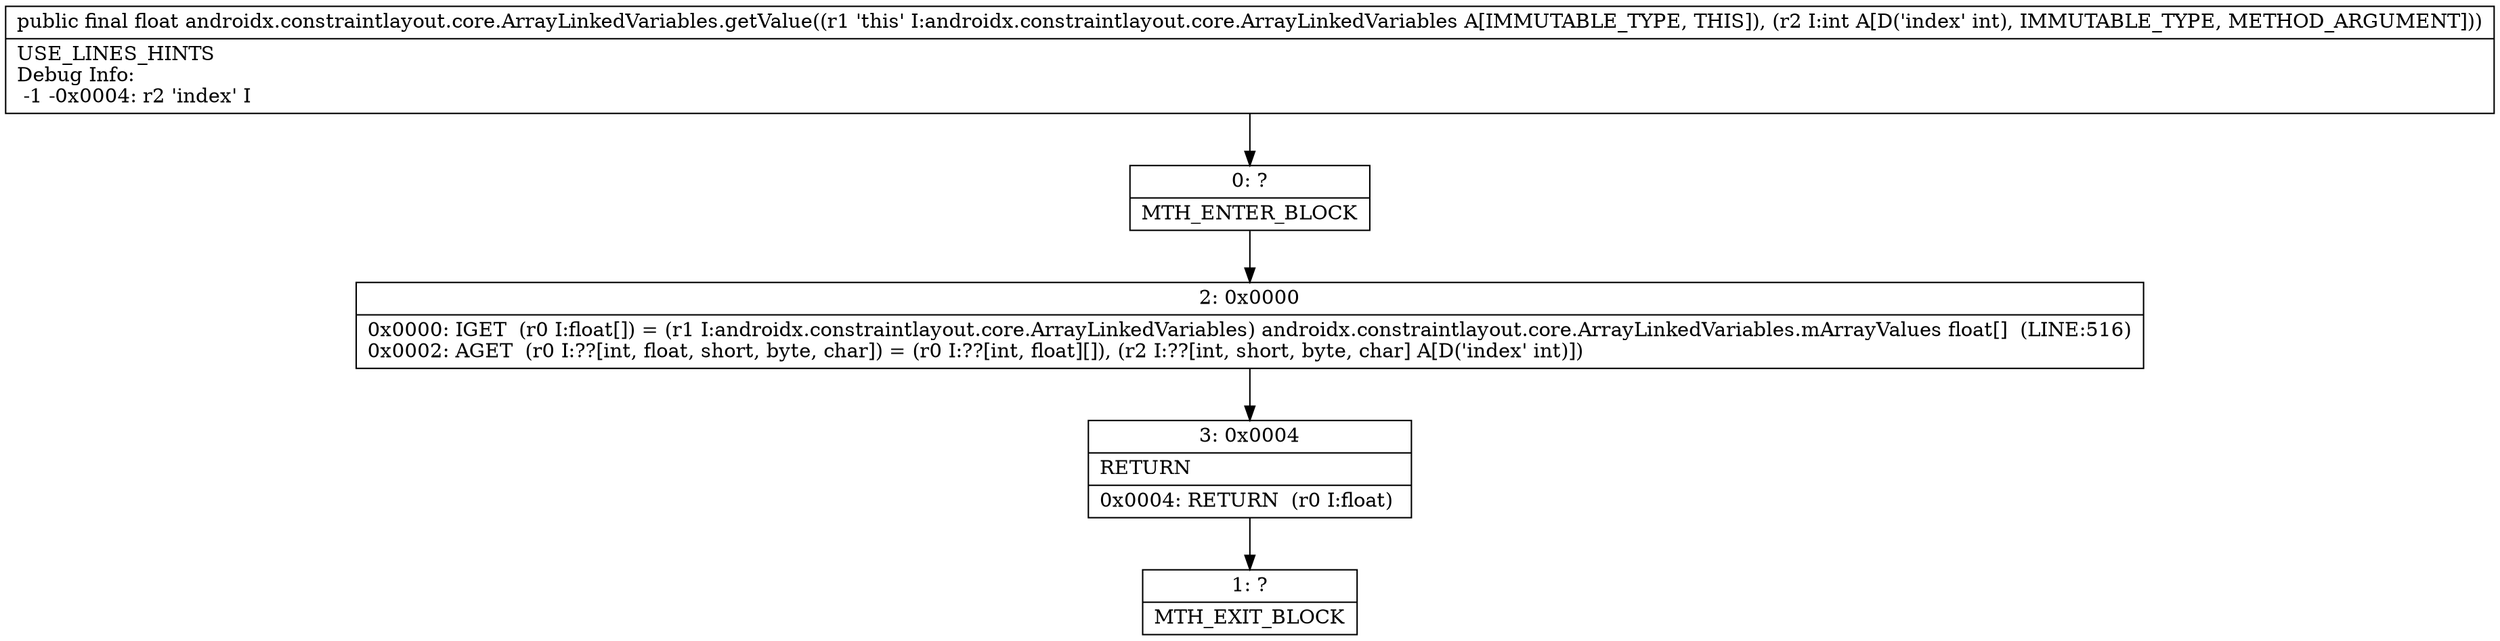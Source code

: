 digraph "CFG forandroidx.constraintlayout.core.ArrayLinkedVariables.getValue(I)F" {
Node_0 [shape=record,label="{0\:\ ?|MTH_ENTER_BLOCK\l}"];
Node_2 [shape=record,label="{2\:\ 0x0000|0x0000: IGET  (r0 I:float[]) = (r1 I:androidx.constraintlayout.core.ArrayLinkedVariables) androidx.constraintlayout.core.ArrayLinkedVariables.mArrayValues float[]  (LINE:516)\l0x0002: AGET  (r0 I:??[int, float, short, byte, char]) = (r0 I:??[int, float][]), (r2 I:??[int, short, byte, char] A[D('index' int)]) \l}"];
Node_3 [shape=record,label="{3\:\ 0x0004|RETURN\l|0x0004: RETURN  (r0 I:float) \l}"];
Node_1 [shape=record,label="{1\:\ ?|MTH_EXIT_BLOCK\l}"];
MethodNode[shape=record,label="{public final float androidx.constraintlayout.core.ArrayLinkedVariables.getValue((r1 'this' I:androidx.constraintlayout.core.ArrayLinkedVariables A[IMMUTABLE_TYPE, THIS]), (r2 I:int A[D('index' int), IMMUTABLE_TYPE, METHOD_ARGUMENT]))  | USE_LINES_HINTS\lDebug Info:\l  \-1 \-0x0004: r2 'index' I\l}"];
MethodNode -> Node_0;Node_0 -> Node_2;
Node_2 -> Node_3;
Node_3 -> Node_1;
}

